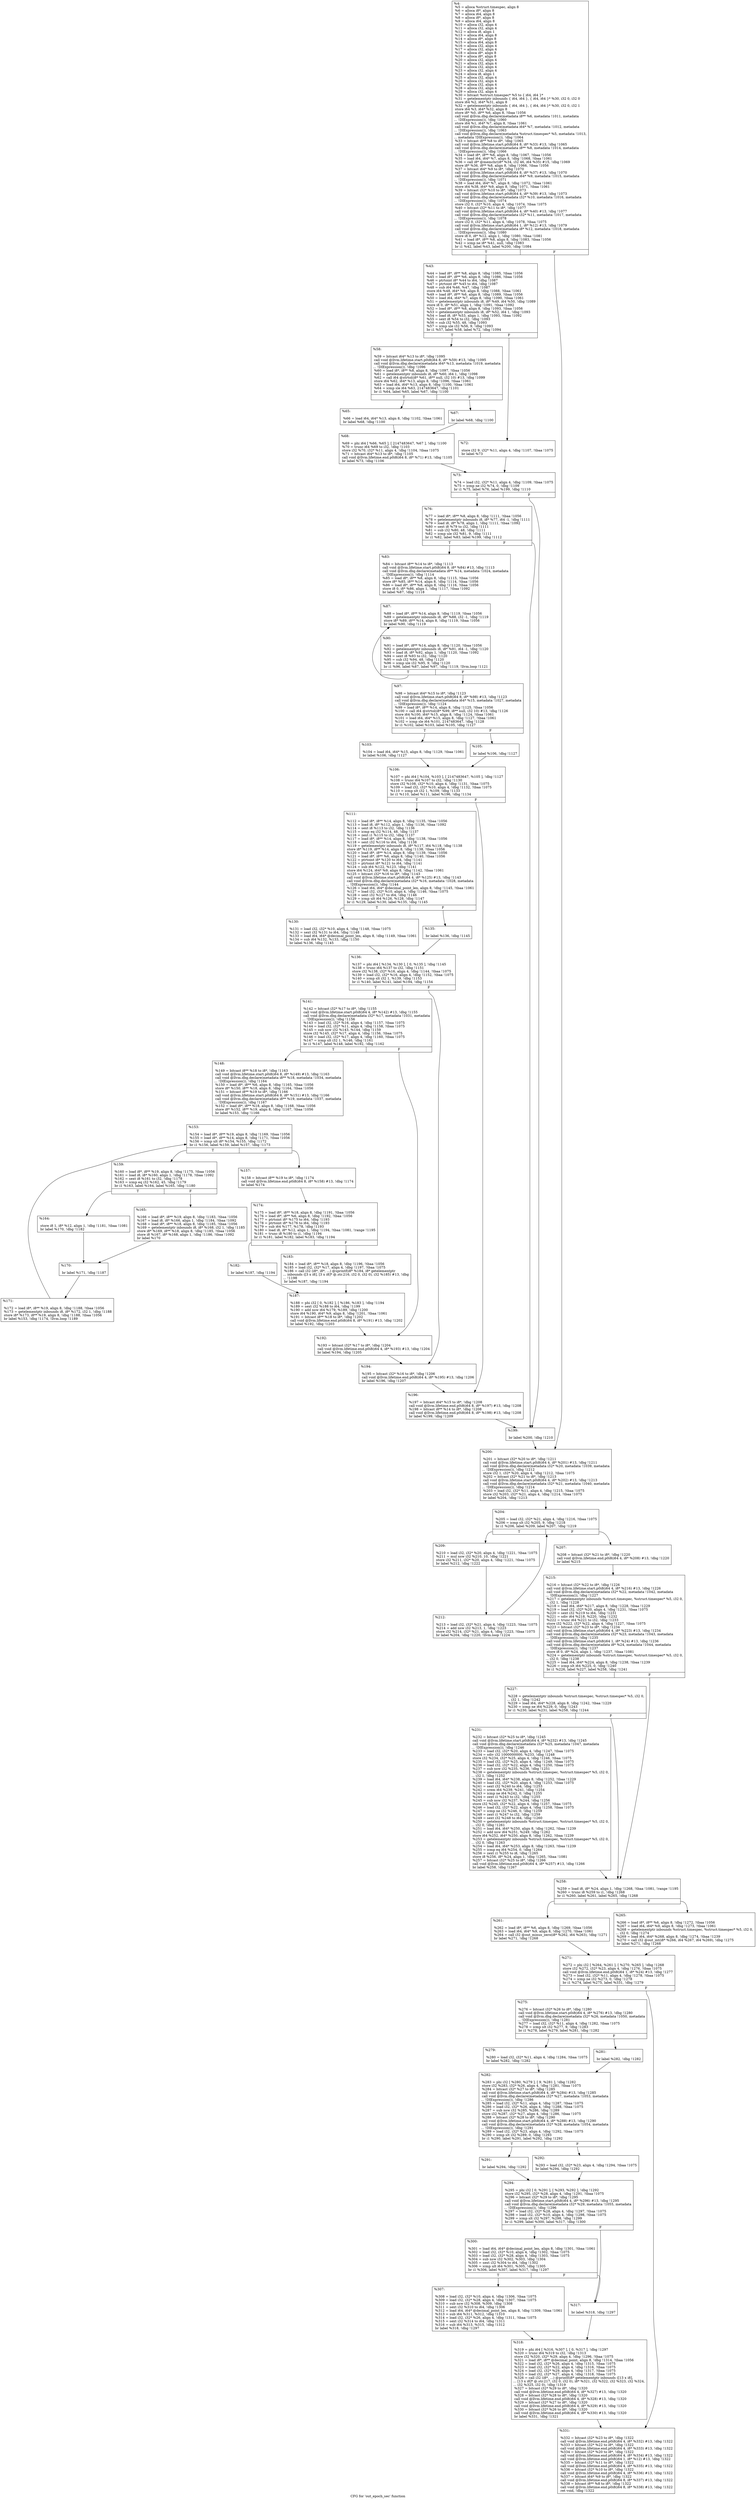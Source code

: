 digraph "CFG for 'out_epoch_sec' function" {
	label="CFG for 'out_epoch_sec' function";

	Node0x2476650 [shape=record,label="{%4:\l  %5 = alloca %struct.timespec, align 8\l  %6 = alloca i8*, align 8\l  %7 = alloca i64, align 8\l  %8 = alloca i8*, align 8\l  %9 = alloca i64, align 8\l  %10 = alloca i32, align 4\l  %11 = alloca i32, align 4\l  %12 = alloca i8, align 1\l  %13 = alloca i64, align 8\l  %14 = alloca i8*, align 8\l  %15 = alloca i64, align 8\l  %16 = alloca i32, align 4\l  %17 = alloca i32, align 4\l  %18 = alloca i8*, align 8\l  %19 = alloca i8*, align 8\l  %20 = alloca i32, align 4\l  %21 = alloca i32, align 4\l  %22 = alloca i32, align 4\l  %23 = alloca i32, align 4\l  %24 = alloca i8, align 1\l  %25 = alloca i32, align 4\l  %26 = alloca i32, align 4\l  %27 = alloca i32, align 4\l  %28 = alloca i32, align 4\l  %29 = alloca i32, align 4\l  %30 = bitcast %struct.timespec* %5 to \{ i64, i64 \}*\l  %31 = getelementptr inbounds \{ i64, i64 \}, \{ i64, i64 \}* %30, i32 0, i32 0\l  store i64 %2, i64* %31, align 8\l  %32 = getelementptr inbounds \{ i64, i64 \}, \{ i64, i64 \}* %30, i32 0, i32 1\l  store i64 %3, i64* %32, align 8\l  store i8* %0, i8** %6, align 8, !tbaa !1056\l  call void @llvm.dbg.declare(metadata i8** %6, metadata !1011, metadata\l... !DIExpression()), !dbg !1060\l  store i64 %1, i64* %7, align 8, !tbaa !1061\l  call void @llvm.dbg.declare(metadata i64* %7, metadata !1012, metadata\l... !DIExpression()), !dbg !1063\l  call void @llvm.dbg.declare(metadata %struct.timespec* %5, metadata !1013,\l... metadata !DIExpression()), !dbg !1064\l  %33 = bitcast i8** %8 to i8*, !dbg !1065\l  call void @llvm.lifetime.start.p0i8(i64 8, i8* %33) #13, !dbg !1065\l  call void @llvm.dbg.declare(metadata i8** %8, metadata !1014, metadata\l... !DIExpression()), !dbg !1066\l  %34 = load i8*, i8** %6, align 8, !dbg !1067, !tbaa !1056\l  %35 = load i64, i64* %7, align 8, !dbg !1068, !tbaa !1061\l  %36 = call i8* @memchr(i8* %34, i32 46, i64 %35) #15, !dbg !1069\l  store i8* %36, i8** %8, align 8, !dbg !1066, !tbaa !1056\l  %37 = bitcast i64* %9 to i8*, !dbg !1070\l  call void @llvm.lifetime.start.p0i8(i64 8, i8* %37) #13, !dbg !1070\l  call void @llvm.dbg.declare(metadata i64* %9, metadata !1015, metadata\l... !DIExpression()), !dbg !1071\l  %38 = load i64, i64* %7, align 8, !dbg !1072, !tbaa !1061\l  store i64 %38, i64* %9, align 8, !dbg !1071, !tbaa !1061\l  %39 = bitcast i32* %10 to i8*, !dbg !1073\l  call void @llvm.lifetime.start.p0i8(i64 4, i8* %39) #13, !dbg !1073\l  call void @llvm.dbg.declare(metadata i32* %10, metadata !1016, metadata\l... !DIExpression()), !dbg !1074\l  store i32 0, i32* %10, align 4, !dbg !1074, !tbaa !1075\l  %40 = bitcast i32* %11 to i8*, !dbg !1077\l  call void @llvm.lifetime.start.p0i8(i64 4, i8* %40) #13, !dbg !1077\l  call void @llvm.dbg.declare(metadata i32* %11, metadata !1017, metadata\l... !DIExpression()), !dbg !1078\l  store i32 0, i32* %11, align 4, !dbg !1078, !tbaa !1075\l  call void @llvm.lifetime.start.p0i8(i64 1, i8* %12) #13, !dbg !1079\l  call void @llvm.dbg.declare(metadata i8* %12, metadata !1018, metadata\l... !DIExpression()), !dbg !1080\l  store i8 0, i8* %12, align 1, !dbg !1080, !tbaa !1081\l  %41 = load i8*, i8** %8, align 8, !dbg !1083, !tbaa !1056\l  %42 = icmp ne i8* %41, null, !dbg !1083\l  br i1 %42, label %43, label %200, !dbg !1084\l|{<s0>T|<s1>F}}"];
	Node0x2476650:s0 -> Node0x2477a40;
	Node0x2476650:s1 -> Node0x2478580;
	Node0x2477a40 [shape=record,label="{%43:\l\l  %44 = load i8*, i8** %8, align 8, !dbg !1085, !tbaa !1056\l  %45 = load i8*, i8** %6, align 8, !dbg !1086, !tbaa !1056\l  %46 = ptrtoint i8* %44 to i64, !dbg !1087\l  %47 = ptrtoint i8* %45 to i64, !dbg !1087\l  %48 = sub i64 %46, %47, !dbg !1087\l  store i64 %48, i64* %9, align 8, !dbg !1088, !tbaa !1061\l  %49 = load i8*, i8** %6, align 8, !dbg !1089, !tbaa !1056\l  %50 = load i64, i64* %7, align 8, !dbg !1090, !tbaa !1061\l  %51 = getelementptr inbounds i8, i8* %49, i64 %50, !dbg !1089\l  store i8 0, i8* %51, align 1, !dbg !1091, !tbaa !1092\l  %52 = load i8*, i8** %8, align 8, !dbg !1093, !tbaa !1056\l  %53 = getelementptr inbounds i8, i8* %52, i64 1, !dbg !1093\l  %54 = load i8, i8* %53, align 1, !dbg !1093, !tbaa !1092\l  %55 = sext i8 %54 to i32, !dbg !1093\l  %56 = sub i32 %55, 48, !dbg !1093\l  %57 = icmp ule i32 %56, 9, !dbg !1093\l  br i1 %57, label %58, label %72, !dbg !1094\l|{<s0>T|<s1>F}}"];
	Node0x2477a40:s0 -> Node0x2477a90;
	Node0x2477a40:s1 -> Node0x2477bd0;
	Node0x2477a90 [shape=record,label="{%58:\l\l  %59 = bitcast i64* %13 to i8*, !dbg !1095\l  call void @llvm.lifetime.start.p0i8(i64 8, i8* %59) #13, !dbg !1095\l  call void @llvm.dbg.declare(metadata i64* %13, metadata !1019, metadata\l... !DIExpression()), !dbg !1096\l  %60 = load i8*, i8** %8, align 8, !dbg !1097, !tbaa !1056\l  %61 = getelementptr inbounds i8, i8* %60, i64 1, !dbg !1098\l  %62 = call i64 @strtol(i8* %61, i8** null, i32 10) #13, !dbg !1099\l  store i64 %62, i64* %13, align 8, !dbg !1096, !tbaa !1061\l  %63 = load i64, i64* %13, align 8, !dbg !1100, !tbaa !1061\l  %64 = icmp sle i64 %63, 2147483647, !dbg !1101\l  br i1 %64, label %65, label %67, !dbg !1100\l|{<s0>T|<s1>F}}"];
	Node0x2477a90:s0 -> Node0x2477ae0;
	Node0x2477a90:s1 -> Node0x2477b30;
	Node0x2477ae0 [shape=record,label="{%65:\l\l  %66 = load i64, i64* %13, align 8, !dbg !1102, !tbaa !1061\l  br label %68, !dbg !1100\l}"];
	Node0x2477ae0 -> Node0x2477b80;
	Node0x2477b30 [shape=record,label="{%67:\l\l  br label %68, !dbg !1100\l}"];
	Node0x2477b30 -> Node0x2477b80;
	Node0x2477b80 [shape=record,label="{%68:\l\l  %69 = phi i64 [ %66, %65 ], [ 2147483647, %67 ], !dbg !1100\l  %70 = trunc i64 %69 to i32, !dbg !1103\l  store i32 %70, i32* %11, align 4, !dbg !1104, !tbaa !1075\l  %71 = bitcast i64* %13 to i8*, !dbg !1105\l  call void @llvm.lifetime.end.p0i8(i64 8, i8* %71) #13, !dbg !1105\l  br label %73, !dbg !1106\l}"];
	Node0x2477b80 -> Node0x2477c20;
	Node0x2477bd0 [shape=record,label="{%72:\l\l  store i32 9, i32* %11, align 4, !dbg !1107, !tbaa !1075\l  br label %73\l}"];
	Node0x2477bd0 -> Node0x2477c20;
	Node0x2477c20 [shape=record,label="{%73:\l\l  %74 = load i32, i32* %11, align 4, !dbg !1109, !tbaa !1075\l  %75 = icmp ne i32 %74, 0, !dbg !1109\l  br i1 %75, label %76, label %199, !dbg !1110\l|{<s0>T|<s1>F}}"];
	Node0x2477c20:s0 -> Node0x2477c70;
	Node0x2477c20:s1 -> Node0x2478530;
	Node0x2477c70 [shape=record,label="{%76:\l\l  %77 = load i8*, i8** %8, align 8, !dbg !1111, !tbaa !1056\l  %78 = getelementptr inbounds i8, i8* %77, i64 -1, !dbg !1111\l  %79 = load i8, i8* %78, align 1, !dbg !1111, !tbaa !1092\l  %80 = sext i8 %79 to i32, !dbg !1111\l  %81 = sub i32 %80, 48, !dbg !1111\l  %82 = icmp ule i32 %81, 9, !dbg !1111\l  br i1 %82, label %83, label %199, !dbg !1112\l|{<s0>T|<s1>F}}"];
	Node0x2477c70:s0 -> Node0x2477cc0;
	Node0x2477c70:s1 -> Node0x2478530;
	Node0x2477cc0 [shape=record,label="{%83:\l\l  %84 = bitcast i8** %14 to i8*, !dbg !1113\l  call void @llvm.lifetime.start.p0i8(i64 8, i8* %84) #13, !dbg !1113\l  call void @llvm.dbg.declare(metadata i8** %14, metadata !1024, metadata\l... !DIExpression()), !dbg !1114\l  %85 = load i8*, i8** %8, align 8, !dbg !1115, !tbaa !1056\l  store i8* %85, i8** %14, align 8, !dbg !1114, !tbaa !1056\l  %86 = load i8*, i8** %8, align 8, !dbg !1116, !tbaa !1056\l  store i8 0, i8* %86, align 1, !dbg !1117, !tbaa !1092\l  br label %87, !dbg !1118\l}"];
	Node0x2477cc0 -> Node0x2477d10;
	Node0x2477d10 [shape=record,label="{%87:\l\l  %88 = load i8*, i8** %14, align 8, !dbg !1119, !tbaa !1056\l  %89 = getelementptr inbounds i8, i8* %88, i32 -1, !dbg !1119\l  store i8* %89, i8** %14, align 8, !dbg !1119, !tbaa !1056\l  br label %90, !dbg !1119\l}"];
	Node0x2477d10 -> Node0x2477d60;
	Node0x2477d60 [shape=record,label="{%90:\l\l  %91 = load i8*, i8** %14, align 8, !dbg !1120, !tbaa !1056\l  %92 = getelementptr inbounds i8, i8* %91, i64 -1, !dbg !1120\l  %93 = load i8, i8* %92, align 1, !dbg !1120, !tbaa !1092\l  %94 = sext i8 %93 to i32, !dbg !1120\l  %95 = sub i32 %94, 48, !dbg !1120\l  %96 = icmp ule i32 %95, 9, !dbg !1120\l  br i1 %96, label %87, label %97, !dbg !1119, !llvm.loop !1121\l|{<s0>T|<s1>F}}"];
	Node0x2477d60:s0 -> Node0x2477d10;
	Node0x2477d60:s1 -> Node0x2477db0;
	Node0x2477db0 [shape=record,label="{%97:\l\l  %98 = bitcast i64* %15 to i8*, !dbg !1123\l  call void @llvm.lifetime.start.p0i8(i64 8, i8* %98) #13, !dbg !1123\l  call void @llvm.dbg.declare(metadata i64* %15, metadata !1027, metadata\l... !DIExpression()), !dbg !1124\l  %99 = load i8*, i8** %14, align 8, !dbg !1125, !tbaa !1056\l  %100 = call i64 @strtol(i8* %99, i8** null, i32 10) #13, !dbg !1126\l  store i64 %100, i64* %15, align 8, !dbg !1124, !tbaa !1061\l  %101 = load i64, i64* %15, align 8, !dbg !1127, !tbaa !1061\l  %102 = icmp sle i64 %101, 2147483647, !dbg !1128\l  br i1 %102, label %103, label %105, !dbg !1127\l|{<s0>T|<s1>F}}"];
	Node0x2477db0:s0 -> Node0x2477e00;
	Node0x2477db0:s1 -> Node0x2477e50;
	Node0x2477e00 [shape=record,label="{%103:\l\l  %104 = load i64, i64* %15, align 8, !dbg !1129, !tbaa !1061\l  br label %106, !dbg !1127\l}"];
	Node0x2477e00 -> Node0x2477ea0;
	Node0x2477e50 [shape=record,label="{%105:\l\l  br label %106, !dbg !1127\l}"];
	Node0x2477e50 -> Node0x2477ea0;
	Node0x2477ea0 [shape=record,label="{%106:\l\l  %107 = phi i64 [ %104, %103 ], [ 2147483647, %105 ], !dbg !1127\l  %108 = trunc i64 %107 to i32, !dbg !1130\l  store i32 %108, i32* %10, align 4, !dbg !1131, !tbaa !1075\l  %109 = load i32, i32* %10, align 4, !dbg !1132, !tbaa !1075\l  %110 = icmp slt i32 1, %109, !dbg !1133\l  br i1 %110, label %111, label %196, !dbg !1134\l|{<s0>T|<s1>F}}"];
	Node0x2477ea0:s0 -> Node0x2477ef0;
	Node0x2477ea0:s1 -> Node0x24784e0;
	Node0x2477ef0 [shape=record,label="{%111:\l\l  %112 = load i8*, i8** %14, align 8, !dbg !1135, !tbaa !1056\l  %113 = load i8, i8* %112, align 1, !dbg !1136, !tbaa !1092\l  %114 = sext i8 %113 to i32, !dbg !1136\l  %115 = icmp eq i32 %114, 48, !dbg !1137\l  %116 = zext i1 %115 to i32, !dbg !1137\l  %117 = load i8*, i8** %14, align 8, !dbg !1138, !tbaa !1056\l  %118 = sext i32 %116 to i64, !dbg !1138\l  %119 = getelementptr inbounds i8, i8* %117, i64 %118, !dbg !1138\l  store i8* %119, i8** %14, align 8, !dbg !1138, !tbaa !1056\l  %120 = load i8*, i8** %14, align 8, !dbg !1139, !tbaa !1056\l  %121 = load i8*, i8** %6, align 8, !dbg !1140, !tbaa !1056\l  %122 = ptrtoint i8* %120 to i64, !dbg !1141\l  %123 = ptrtoint i8* %121 to i64, !dbg !1141\l  %124 = sub i64 %122, %123, !dbg !1141\l  store i64 %124, i64* %9, align 8, !dbg !1142, !tbaa !1061\l  %125 = bitcast i32* %16 to i8*, !dbg !1143\l  call void @llvm.lifetime.start.p0i8(i64 4, i8* %125) #13, !dbg !1143\l  call void @llvm.dbg.declare(metadata i32* %16, metadata !1028, metadata\l... !DIExpression()), !dbg !1144\l  %126 = load i64, i64* @decimal_point_len, align 8, !dbg !1145, !tbaa !1061\l  %127 = load i32, i32* %10, align 4, !dbg !1146, !tbaa !1075\l  %128 = sext i32 %127 to i64, !dbg !1146\l  %129 = icmp ult i64 %126, %128, !dbg !1147\l  br i1 %129, label %130, label %135, !dbg !1145\l|{<s0>T|<s1>F}}"];
	Node0x2477ef0:s0 -> Node0x2477f40;
	Node0x2477ef0:s1 -> Node0x2477f90;
	Node0x2477f40 [shape=record,label="{%130:\l\l  %131 = load i32, i32* %10, align 4, !dbg !1148, !tbaa !1075\l  %132 = sext i32 %131 to i64, !dbg !1148\l  %133 = load i64, i64* @decimal_point_len, align 8, !dbg !1149, !tbaa !1061\l  %134 = sub i64 %132, %133, !dbg !1150\l  br label %136, !dbg !1145\l}"];
	Node0x2477f40 -> Node0x2477fe0;
	Node0x2477f90 [shape=record,label="{%135:\l\l  br label %136, !dbg !1145\l}"];
	Node0x2477f90 -> Node0x2477fe0;
	Node0x2477fe0 [shape=record,label="{%136:\l\l  %137 = phi i64 [ %134, %130 ], [ 0, %135 ], !dbg !1145\l  %138 = trunc i64 %137 to i32, !dbg !1151\l  store i32 %138, i32* %16, align 4, !dbg !1144, !tbaa !1075\l  %139 = load i32, i32* %16, align 4, !dbg !1152, !tbaa !1075\l  %140 = icmp slt i32 1, %139, !dbg !1153\l  br i1 %140, label %141, label %194, !dbg !1154\l|{<s0>T|<s1>F}}"];
	Node0x2477fe0:s0 -> Node0x2478030;
	Node0x2477fe0:s1 -> Node0x2478490;
	Node0x2478030 [shape=record,label="{%141:\l\l  %142 = bitcast i32* %17 to i8*, !dbg !1155\l  call void @llvm.lifetime.start.p0i8(i64 4, i8* %142) #13, !dbg !1155\l  call void @llvm.dbg.declare(metadata i32* %17, metadata !1031, metadata\l... !DIExpression()), !dbg !1156\l  %143 = load i32, i32* %16, align 4, !dbg !1157, !tbaa !1075\l  %144 = load i32, i32* %11, align 4, !dbg !1158, !tbaa !1075\l  %145 = sub nsw i32 %143, %144, !dbg !1159\l  store i32 %145, i32* %17, align 4, !dbg !1156, !tbaa !1075\l  %146 = load i32, i32* %17, align 4, !dbg !1160, !tbaa !1075\l  %147 = icmp slt i32 1, %146, !dbg !1161\l  br i1 %147, label %148, label %192, !dbg !1162\l|{<s0>T|<s1>F}}"];
	Node0x2478030:s0 -> Node0x2478080;
	Node0x2478030:s1 -> Node0x2478440;
	Node0x2478080 [shape=record,label="{%148:\l\l  %149 = bitcast i8** %18 to i8*, !dbg !1163\l  call void @llvm.lifetime.start.p0i8(i64 8, i8* %149) #13, !dbg !1163\l  call void @llvm.dbg.declare(metadata i8** %18, metadata !1034, metadata\l... !DIExpression()), !dbg !1164\l  %150 = load i8*, i8** %6, align 8, !dbg !1165, !tbaa !1056\l  store i8* %150, i8** %18, align 8, !dbg !1164, !tbaa !1056\l  %151 = bitcast i8** %19 to i8*, !dbg !1166\l  call void @llvm.lifetime.start.p0i8(i64 8, i8* %151) #13, !dbg !1166\l  call void @llvm.dbg.declare(metadata i8** %19, metadata !1037, metadata\l... !DIExpression()), !dbg !1167\l  %152 = load i8*, i8** %18, align 8, !dbg !1168, !tbaa !1056\l  store i8* %152, i8** %19, align 8, !dbg !1167, !tbaa !1056\l  br label %153, !dbg !1166\l}"];
	Node0x2478080 -> Node0x24780d0;
	Node0x24780d0 [shape=record,label="{%153:\l\l  %154 = load i8*, i8** %19, align 8, !dbg !1169, !tbaa !1056\l  %155 = load i8*, i8** %14, align 8, !dbg !1171, !tbaa !1056\l  %156 = icmp ult i8* %154, %155, !dbg !1172\l  br i1 %156, label %159, label %157, !dbg !1173\l|{<s0>T|<s1>F}}"];
	Node0x24780d0:s0 -> Node0x2478170;
	Node0x24780d0:s1 -> Node0x2478120;
	Node0x2478120 [shape=record,label="{%157:\l\l  %158 = bitcast i8** %19 to i8*, !dbg !1174\l  call void @llvm.lifetime.end.p0i8(i64 8, i8* %158) #13, !dbg !1174\l  br label %174\l}"];
	Node0x2478120 -> Node0x2478300;
	Node0x2478170 [shape=record,label="{%159:\l\l  %160 = load i8*, i8** %19, align 8, !dbg !1175, !tbaa !1056\l  %161 = load i8, i8* %160, align 1, !dbg !1178, !tbaa !1092\l  %162 = sext i8 %161 to i32, !dbg !1178\l  %163 = icmp eq i32 %162, 45, !dbg !1179\l  br i1 %163, label %164, label %165, !dbg !1180\l|{<s0>T|<s1>F}}"];
	Node0x2478170:s0 -> Node0x24781c0;
	Node0x2478170:s1 -> Node0x2478210;
	Node0x24781c0 [shape=record,label="{%164:\l\l  store i8 1, i8* %12, align 1, !dbg !1181, !tbaa !1081\l  br label %170, !dbg !1182\l}"];
	Node0x24781c0 -> Node0x2478260;
	Node0x2478210 [shape=record,label="{%165:\l\l  %166 = load i8*, i8** %19, align 8, !dbg !1183, !tbaa !1056\l  %167 = load i8, i8* %166, align 1, !dbg !1184, !tbaa !1092\l  %168 = load i8*, i8** %18, align 8, !dbg !1185, !tbaa !1056\l  %169 = getelementptr inbounds i8, i8* %168, i32 1, !dbg !1185\l  store i8* %169, i8** %18, align 8, !dbg !1185, !tbaa !1056\l  store i8 %167, i8* %168, align 1, !dbg !1186, !tbaa !1092\l  br label %170\l}"];
	Node0x2478210 -> Node0x2478260;
	Node0x2478260 [shape=record,label="{%170:\l\l  br label %171, !dbg !1187\l}"];
	Node0x2478260 -> Node0x24782b0;
	Node0x24782b0 [shape=record,label="{%171:\l\l  %172 = load i8*, i8** %19, align 8, !dbg !1188, !tbaa !1056\l  %173 = getelementptr inbounds i8, i8* %172, i32 1, !dbg !1188\l  store i8* %173, i8** %19, align 8, !dbg !1188, !tbaa !1056\l  br label %153, !dbg !1174, !llvm.loop !1189\l}"];
	Node0x24782b0 -> Node0x24780d0;
	Node0x2478300 [shape=record,label="{%174:\l\l  %175 = load i8*, i8** %18, align 8, !dbg !1191, !tbaa !1056\l  %176 = load i8*, i8** %6, align 8, !dbg !1192, !tbaa !1056\l  %177 = ptrtoint i8* %175 to i64, !dbg !1193\l  %178 = ptrtoint i8* %176 to i64, !dbg !1193\l  %179 = sub i64 %177, %178, !dbg !1193\l  %180 = load i8, i8* %12, align 1, !dbg !1194, !tbaa !1081, !range !1195\l  %181 = trunc i8 %180 to i1, !dbg !1194\l  br i1 %181, label %182, label %183, !dbg !1194\l|{<s0>T|<s1>F}}"];
	Node0x2478300:s0 -> Node0x2478350;
	Node0x2478300:s1 -> Node0x24783a0;
	Node0x2478350 [shape=record,label="{%182:\l\l  br label %187, !dbg !1194\l}"];
	Node0x2478350 -> Node0x24783f0;
	Node0x24783a0 [shape=record,label="{%183:\l\l  %184 = load i8*, i8** %18, align 8, !dbg !1196, !tbaa !1056\l  %185 = load i32, i32* %17, align 4, !dbg !1197, !tbaa !1075\l  %186 = call i32 (i8*, i8*, ...) @sprintf(i8* %184, i8* getelementptr\l... inbounds ([3 x i8], [3 x i8]* @.str.216, i32 0, i32 0), i32 %185) #13, !dbg\l... !1198\l  br label %187, !dbg !1194\l}"];
	Node0x24783a0 -> Node0x24783f0;
	Node0x24783f0 [shape=record,label="{%187:\l\l  %188 = phi i32 [ 0, %182 ], [ %186, %183 ], !dbg !1194\l  %189 = sext i32 %188 to i64, !dbg !1199\l  %190 = add nsw i64 %179, %189, !dbg !1200\l  store i64 %190, i64* %9, align 8, !dbg !1201, !tbaa !1061\l  %191 = bitcast i8** %18 to i8*, !dbg !1202\l  call void @llvm.lifetime.end.p0i8(i64 8, i8* %191) #13, !dbg !1202\l  br label %192, !dbg !1203\l}"];
	Node0x24783f0 -> Node0x2478440;
	Node0x2478440 [shape=record,label="{%192:\l\l  %193 = bitcast i32* %17 to i8*, !dbg !1204\l  call void @llvm.lifetime.end.p0i8(i64 4, i8* %193) #13, !dbg !1204\l  br label %194, !dbg !1205\l}"];
	Node0x2478440 -> Node0x2478490;
	Node0x2478490 [shape=record,label="{%194:\l\l  %195 = bitcast i32* %16 to i8*, !dbg !1206\l  call void @llvm.lifetime.end.p0i8(i64 4, i8* %195) #13, !dbg !1206\l  br label %196, !dbg !1207\l}"];
	Node0x2478490 -> Node0x24784e0;
	Node0x24784e0 [shape=record,label="{%196:\l\l  %197 = bitcast i64* %15 to i8*, !dbg !1208\l  call void @llvm.lifetime.end.p0i8(i64 8, i8* %197) #13, !dbg !1208\l  %198 = bitcast i8** %14 to i8*, !dbg !1208\l  call void @llvm.lifetime.end.p0i8(i64 8, i8* %198) #13, !dbg !1208\l  br label %199, !dbg !1209\l}"];
	Node0x24784e0 -> Node0x2478530;
	Node0x2478530 [shape=record,label="{%199:\l\l  br label %200, !dbg !1210\l}"];
	Node0x2478530 -> Node0x2478580;
	Node0x2478580 [shape=record,label="{%200:\l\l  %201 = bitcast i32* %20 to i8*, !dbg !1211\l  call void @llvm.lifetime.start.p0i8(i64 4, i8* %201) #13, !dbg !1211\l  call void @llvm.dbg.declare(metadata i32* %20, metadata !1039, metadata\l... !DIExpression()), !dbg !1212\l  store i32 1, i32* %20, align 4, !dbg !1212, !tbaa !1075\l  %202 = bitcast i32* %21 to i8*, !dbg !1213\l  call void @llvm.lifetime.start.p0i8(i64 4, i8* %202) #13, !dbg !1213\l  call void @llvm.dbg.declare(metadata i32* %21, metadata !1040, metadata\l... !DIExpression()), !dbg !1214\l  %203 = load i32, i32* %11, align 4, !dbg !1215, !tbaa !1075\l  store i32 %203, i32* %21, align 4, !dbg !1214, !tbaa !1075\l  br label %204, !dbg !1213\l}"];
	Node0x2478580 -> Node0x24785d0;
	Node0x24785d0 [shape=record,label="{%204:\l\l  %205 = load i32, i32* %21, align 4, !dbg !1216, !tbaa !1075\l  %206 = icmp slt i32 %205, 9, !dbg !1218\l  br i1 %206, label %209, label %207, !dbg !1219\l|{<s0>T|<s1>F}}"];
	Node0x24785d0:s0 -> Node0x2478670;
	Node0x24785d0:s1 -> Node0x2478620;
	Node0x2478620 [shape=record,label="{%207:\l\l  %208 = bitcast i32* %21 to i8*, !dbg !1220\l  call void @llvm.lifetime.end.p0i8(i64 4, i8* %208) #13, !dbg !1220\l  br label %215\l}"];
	Node0x2478620 -> Node0x2478710;
	Node0x2478670 [shape=record,label="{%209:\l\l  %210 = load i32, i32* %20, align 4, !dbg !1221, !tbaa !1075\l  %211 = mul nsw i32 %210, 10, !dbg !1221\l  store i32 %211, i32* %20, align 4, !dbg !1221, !tbaa !1075\l  br label %212, !dbg !1222\l}"];
	Node0x2478670 -> Node0x24786c0;
	Node0x24786c0 [shape=record,label="{%212:\l\l  %213 = load i32, i32* %21, align 4, !dbg !1223, !tbaa !1075\l  %214 = add nsw i32 %213, 1, !dbg !1223\l  store i32 %214, i32* %21, align 4, !dbg !1223, !tbaa !1075\l  br label %204, !dbg !1220, !llvm.loop !1224\l}"];
	Node0x24786c0 -> Node0x24785d0;
	Node0x2478710 [shape=record,label="{%215:\l\l  %216 = bitcast i32* %22 to i8*, !dbg !1226\l  call void @llvm.lifetime.start.p0i8(i64 4, i8* %216) #13, !dbg !1226\l  call void @llvm.dbg.declare(metadata i32* %22, metadata !1042, metadata\l... !DIExpression()), !dbg !1227\l  %217 = getelementptr inbounds %struct.timespec, %struct.timespec* %5, i32 0,\l... i32 1, !dbg !1228\l  %218 = load i64, i64* %217, align 8, !dbg !1228, !tbaa !1229\l  %219 = load i32, i32* %20, align 4, !dbg !1231, !tbaa !1075\l  %220 = sext i32 %219 to i64, !dbg !1231\l  %221 = sdiv i64 %218, %220, !dbg !1232\l  %222 = trunc i64 %221 to i32, !dbg !1233\l  store i32 %222, i32* %22, align 4, !dbg !1227, !tbaa !1075\l  %223 = bitcast i32* %23 to i8*, !dbg !1234\l  call void @llvm.lifetime.start.p0i8(i64 4, i8* %223) #13, !dbg !1234\l  call void @llvm.dbg.declare(metadata i32* %23, metadata !1043, metadata\l... !DIExpression()), !dbg !1235\l  call void @llvm.lifetime.start.p0i8(i64 1, i8* %24) #13, !dbg !1236\l  call void @llvm.dbg.declare(metadata i8* %24, metadata !1044, metadata\l... !DIExpression()), !dbg !1237\l  store i8 0, i8* %24, align 1, !dbg !1237, !tbaa !1081\l  %224 = getelementptr inbounds %struct.timespec, %struct.timespec* %5, i32 0,\l... i32 0, !dbg !1238\l  %225 = load i64, i64* %224, align 8, !dbg !1238, !tbaa !1239\l  %226 = icmp slt i64 %225, 0, !dbg !1240\l  br i1 %226, label %227, label %258, !dbg !1241\l|{<s0>T|<s1>F}}"];
	Node0x2478710:s0 -> Node0x2478760;
	Node0x2478710:s1 -> Node0x2478800;
	Node0x2478760 [shape=record,label="{%227:\l\l  %228 = getelementptr inbounds %struct.timespec, %struct.timespec* %5, i32 0,\l... i32 1, !dbg !1242\l  %229 = load i64, i64* %228, align 8, !dbg !1242, !tbaa !1229\l  %230 = icmp ne i64 %229, 0, !dbg !1243\l  br i1 %230, label %231, label %258, !dbg !1244\l|{<s0>T|<s1>F}}"];
	Node0x2478760:s0 -> Node0x24787b0;
	Node0x2478760:s1 -> Node0x2478800;
	Node0x24787b0 [shape=record,label="{%231:\l\l  %232 = bitcast i32* %25 to i8*, !dbg !1245\l  call void @llvm.lifetime.start.p0i8(i64 4, i8* %232) #13, !dbg !1245\l  call void @llvm.dbg.declare(metadata i32* %25, metadata !1047, metadata\l... !DIExpression()), !dbg !1246\l  %233 = load i32, i32* %20, align 4, !dbg !1247, !tbaa !1075\l  %234 = sdiv i32 1000000000, %233, !dbg !1248\l  store i32 %234, i32* %25, align 4, !dbg !1246, !tbaa !1075\l  %235 = load i32, i32* %25, align 4, !dbg !1249, !tbaa !1075\l  %236 = load i32, i32* %22, align 4, !dbg !1250, !tbaa !1075\l  %237 = sub nsw i32 %235, %236, !dbg !1251\l  %238 = getelementptr inbounds %struct.timespec, %struct.timespec* %5, i32 0,\l... i32 1, !dbg !1252\l  %239 = load i64, i64* %238, align 8, !dbg !1252, !tbaa !1229\l  %240 = load i32, i32* %20, align 4, !dbg !1253, !tbaa !1075\l  %241 = sext i32 %240 to i64, !dbg !1253\l  %242 = srem i64 %239, %241, !dbg !1254\l  %243 = icmp ne i64 %242, 0, !dbg !1255\l  %244 = zext i1 %243 to i32, !dbg !1255\l  %245 = sub nsw i32 %237, %244, !dbg !1256\l  store i32 %245, i32* %22, align 4, !dbg !1257, !tbaa !1075\l  %246 = load i32, i32* %22, align 4, !dbg !1258, !tbaa !1075\l  %247 = icmp ne i32 %246, 0, !dbg !1259\l  %248 = zext i1 %247 to i32, !dbg !1259\l  %249 = sext i32 %248 to i64, !dbg !1260\l  %250 = getelementptr inbounds %struct.timespec, %struct.timespec* %5, i32 0,\l... i32 0, !dbg !1261\l  %251 = load i64, i64* %250, align 8, !dbg !1262, !tbaa !1239\l  %252 = add nsw i64 %251, %249, !dbg !1262\l  store i64 %252, i64* %250, align 8, !dbg !1262, !tbaa !1239\l  %253 = getelementptr inbounds %struct.timespec, %struct.timespec* %5, i32 0,\l... i32 0, !dbg !1263\l  %254 = load i64, i64* %253, align 8, !dbg !1263, !tbaa !1239\l  %255 = icmp eq i64 %254, 0, !dbg !1264\l  %256 = zext i1 %255 to i8, !dbg !1265\l  store i8 %256, i8* %24, align 1, !dbg !1265, !tbaa !1081\l  %257 = bitcast i32* %25 to i8*, !dbg !1266\l  call void @llvm.lifetime.end.p0i8(i64 4, i8* %257) #13, !dbg !1266\l  br label %258, !dbg !1267\l}"];
	Node0x24787b0 -> Node0x2478800;
	Node0x2478800 [shape=record,label="{%258:\l\l  %259 = load i8, i8* %24, align 1, !dbg !1268, !tbaa !1081, !range !1195\l  %260 = trunc i8 %259 to i1, !dbg !1268\l  br i1 %260, label %261, label %265, !dbg !1268\l|{<s0>T|<s1>F}}"];
	Node0x2478800:s0 -> Node0x2478850;
	Node0x2478800:s1 -> Node0x24788a0;
	Node0x2478850 [shape=record,label="{%261:\l\l  %262 = load i8*, i8** %6, align 8, !dbg !1269, !tbaa !1056\l  %263 = load i64, i64* %9, align 8, !dbg !1270, !tbaa !1061\l  %264 = call i32 @out_minus_zero(i8* %262, i64 %263), !dbg !1271\l  br label %271, !dbg !1268\l}"];
	Node0x2478850 -> Node0x24788f0;
	Node0x24788a0 [shape=record,label="{%265:\l\l  %266 = load i8*, i8** %6, align 8, !dbg !1272, !tbaa !1056\l  %267 = load i64, i64* %9, align 8, !dbg !1273, !tbaa !1061\l  %268 = getelementptr inbounds %struct.timespec, %struct.timespec* %5, i32 0,\l... i32 0, !dbg !1274\l  %269 = load i64, i64* %268, align 8, !dbg !1274, !tbaa !1239\l  %270 = call i32 @out_int(i8* %266, i64 %267, i64 %269), !dbg !1275\l  br label %271, !dbg !1268\l}"];
	Node0x24788a0 -> Node0x24788f0;
	Node0x24788f0 [shape=record,label="{%271:\l\l  %272 = phi i32 [ %264, %261 ], [ %270, %265 ], !dbg !1268\l  store i32 %272, i32* %23, align 4, !dbg !1276, !tbaa !1075\l  call void @llvm.lifetime.end.p0i8(i64 1, i8* %24) #13, !dbg !1277\l  %273 = load i32, i32* %11, align 4, !dbg !1278, !tbaa !1075\l  %274 = icmp ne i32 %273, 0, !dbg !1278\l  br i1 %274, label %275, label %331, !dbg !1279\l|{<s0>T|<s1>F}}"];
	Node0x24788f0:s0 -> Node0x2478940;
	Node0x24788f0:s1 -> Node0x2478cb0;
	Node0x2478940 [shape=record,label="{%275:\l\l  %276 = bitcast i32* %26 to i8*, !dbg !1280\l  call void @llvm.lifetime.start.p0i8(i64 4, i8* %276) #13, !dbg !1280\l  call void @llvm.dbg.declare(metadata i32* %26, metadata !1050, metadata\l... !DIExpression()), !dbg !1281\l  %277 = load i32, i32* %11, align 4, !dbg !1282, !tbaa !1075\l  %278 = icmp slt i32 %277, 9, !dbg !1283\l  br i1 %278, label %279, label %281, !dbg !1282\l|{<s0>T|<s1>F}}"];
	Node0x2478940:s0 -> Node0x2478990;
	Node0x2478940:s1 -> Node0x24789e0;
	Node0x2478990 [shape=record,label="{%279:\l\l  %280 = load i32, i32* %11, align 4, !dbg !1284, !tbaa !1075\l  br label %282, !dbg !1282\l}"];
	Node0x2478990 -> Node0x2478a30;
	Node0x24789e0 [shape=record,label="{%281:\l\l  br label %282, !dbg !1282\l}"];
	Node0x24789e0 -> Node0x2478a30;
	Node0x2478a30 [shape=record,label="{%282:\l\l  %283 = phi i32 [ %280, %279 ], [ 9, %281 ], !dbg !1282\l  store i32 %283, i32* %26, align 4, !dbg !1281, !tbaa !1075\l  %284 = bitcast i32* %27 to i8*, !dbg !1285\l  call void @llvm.lifetime.start.p0i8(i64 4, i8* %284) #13, !dbg !1285\l  call void @llvm.dbg.declare(metadata i32* %27, metadata !1053, metadata\l... !DIExpression()), !dbg !1286\l  %285 = load i32, i32* %11, align 4, !dbg !1287, !tbaa !1075\l  %286 = load i32, i32* %26, align 4, !dbg !1288, !tbaa !1075\l  %287 = sub nsw i32 %285, %286, !dbg !1289\l  store i32 %287, i32* %27, align 4, !dbg !1286, !tbaa !1075\l  %288 = bitcast i32* %28 to i8*, !dbg !1290\l  call void @llvm.lifetime.start.p0i8(i64 4, i8* %288) #13, !dbg !1290\l  call void @llvm.dbg.declare(metadata i32* %28, metadata !1054, metadata\l... !DIExpression()), !dbg !1291\l  %289 = load i32, i32* %23, align 4, !dbg !1292, !tbaa !1075\l  %290 = icmp slt i32 %289, 0, !dbg !1293\l  br i1 %290, label %291, label %292, !dbg !1292\l|{<s0>T|<s1>F}}"];
	Node0x2478a30:s0 -> Node0x2478a80;
	Node0x2478a30:s1 -> Node0x2478ad0;
	Node0x2478a80 [shape=record,label="{%291:\l\l  br label %294, !dbg !1292\l}"];
	Node0x2478a80 -> Node0x2478b20;
	Node0x2478ad0 [shape=record,label="{%292:\l\l  %293 = load i32, i32* %23, align 4, !dbg !1294, !tbaa !1075\l  br label %294, !dbg !1292\l}"];
	Node0x2478ad0 -> Node0x2478b20;
	Node0x2478b20 [shape=record,label="{%294:\l\l  %295 = phi i32 [ 0, %291 ], [ %293, %292 ], !dbg !1292\l  store i32 %295, i32* %28, align 4, !dbg !1291, !tbaa !1075\l  %296 = bitcast i32* %29 to i8*, !dbg !1295\l  call void @llvm.lifetime.start.p0i8(i64 4, i8* %296) #13, !dbg !1295\l  call void @llvm.dbg.declare(metadata i32* %29, metadata !1055, metadata\l... !DIExpression()), !dbg !1296\l  %297 = load i32, i32* %28, align 4, !dbg !1297, !tbaa !1075\l  %298 = load i32, i32* %10, align 4, !dbg !1298, !tbaa !1075\l  %299 = icmp slt i32 %297, %298, !dbg !1299\l  br i1 %299, label %300, label %317, !dbg !1300\l|{<s0>T|<s1>F}}"];
	Node0x2478b20:s0 -> Node0x2478b70;
	Node0x2478b20:s1 -> Node0x2478c10;
	Node0x2478b70 [shape=record,label="{%300:\l\l  %301 = load i64, i64* @decimal_point_len, align 8, !dbg !1301, !tbaa !1061\l  %302 = load i32, i32* %10, align 4, !dbg !1302, !tbaa !1075\l  %303 = load i32, i32* %28, align 4, !dbg !1303, !tbaa !1075\l  %304 = sub nsw i32 %302, %303, !dbg !1304\l  %305 = sext i32 %304 to i64, !dbg !1302\l  %306 = icmp ult i64 %301, %305, !dbg !1305\l  br i1 %306, label %307, label %317, !dbg !1297\l|{<s0>T|<s1>F}}"];
	Node0x2478b70:s0 -> Node0x2478bc0;
	Node0x2478b70:s1 -> Node0x2478c10;
	Node0x2478bc0 [shape=record,label="{%307:\l\l  %308 = load i32, i32* %10, align 4, !dbg !1306, !tbaa !1075\l  %309 = load i32, i32* %28, align 4, !dbg !1307, !tbaa !1075\l  %310 = sub nsw i32 %308, %309, !dbg !1308\l  %311 = sext i32 %310 to i64, !dbg !1306\l  %312 = load i64, i64* @decimal_point_len, align 8, !dbg !1309, !tbaa !1061\l  %313 = sub i64 %311, %312, !dbg !1310\l  %314 = load i32, i32* %26, align 4, !dbg !1311, !tbaa !1075\l  %315 = sext i32 %314 to i64, !dbg !1311\l  %316 = sub i64 %313, %315, !dbg !1312\l  br label %318, !dbg !1297\l}"];
	Node0x2478bc0 -> Node0x2478c60;
	Node0x2478c10 [shape=record,label="{%317:\l\l  br label %318, !dbg !1297\l}"];
	Node0x2478c10 -> Node0x2478c60;
	Node0x2478c60 [shape=record,label="{%318:\l\l  %319 = phi i64 [ %316, %307 ], [ 0, %317 ], !dbg !1297\l  %320 = trunc i64 %319 to i32, !dbg !1313\l  store i32 %320, i32* %29, align 4, !dbg !1296, !tbaa !1075\l  %321 = load i8*, i8** @decimal_point, align 8, !dbg !1314, !tbaa !1056\l  %322 = load i32, i32* %26, align 4, !dbg !1315, !tbaa !1075\l  %323 = load i32, i32* %22, align 4, !dbg !1316, !tbaa !1075\l  %324 = load i32, i32* %29, align 4, !dbg !1317, !tbaa !1075\l  %325 = load i32, i32* %27, align 4, !dbg !1318, !tbaa !1075\l  %326 = call i32 (i8*, ...) @printf(i8* getelementptr inbounds ([13 x i8],\l... [13 x i8]* @.str.217, i32 0, i32 0), i8* %321, i32 %322, i32 %323, i32 %324,\l... i32 %325, i32 0), !dbg !1319\l  %327 = bitcast i32* %29 to i8*, !dbg !1320\l  call void @llvm.lifetime.end.p0i8(i64 4, i8* %327) #13, !dbg !1320\l  %328 = bitcast i32* %28 to i8*, !dbg !1320\l  call void @llvm.lifetime.end.p0i8(i64 4, i8* %328) #13, !dbg !1320\l  %329 = bitcast i32* %27 to i8*, !dbg !1320\l  call void @llvm.lifetime.end.p0i8(i64 4, i8* %329) #13, !dbg !1320\l  %330 = bitcast i32* %26 to i8*, !dbg !1320\l  call void @llvm.lifetime.end.p0i8(i64 4, i8* %330) #13, !dbg !1320\l  br label %331, !dbg !1321\l}"];
	Node0x2478c60 -> Node0x2478cb0;
	Node0x2478cb0 [shape=record,label="{%331:\l\l  %332 = bitcast i32* %23 to i8*, !dbg !1322\l  call void @llvm.lifetime.end.p0i8(i64 4, i8* %332) #13, !dbg !1322\l  %333 = bitcast i32* %22 to i8*, !dbg !1322\l  call void @llvm.lifetime.end.p0i8(i64 4, i8* %333) #13, !dbg !1322\l  %334 = bitcast i32* %20 to i8*, !dbg !1322\l  call void @llvm.lifetime.end.p0i8(i64 4, i8* %334) #13, !dbg !1322\l  call void @llvm.lifetime.end.p0i8(i64 1, i8* %12) #13, !dbg !1322\l  %335 = bitcast i32* %11 to i8*, !dbg !1322\l  call void @llvm.lifetime.end.p0i8(i64 4, i8* %335) #13, !dbg !1322\l  %336 = bitcast i32* %10 to i8*, !dbg !1322\l  call void @llvm.lifetime.end.p0i8(i64 4, i8* %336) #13, !dbg !1322\l  %337 = bitcast i64* %9 to i8*, !dbg !1322\l  call void @llvm.lifetime.end.p0i8(i64 8, i8* %337) #13, !dbg !1322\l  %338 = bitcast i8** %8 to i8*, !dbg !1322\l  call void @llvm.lifetime.end.p0i8(i64 8, i8* %338) #13, !dbg !1322\l  ret void, !dbg !1322\l}"];
}
